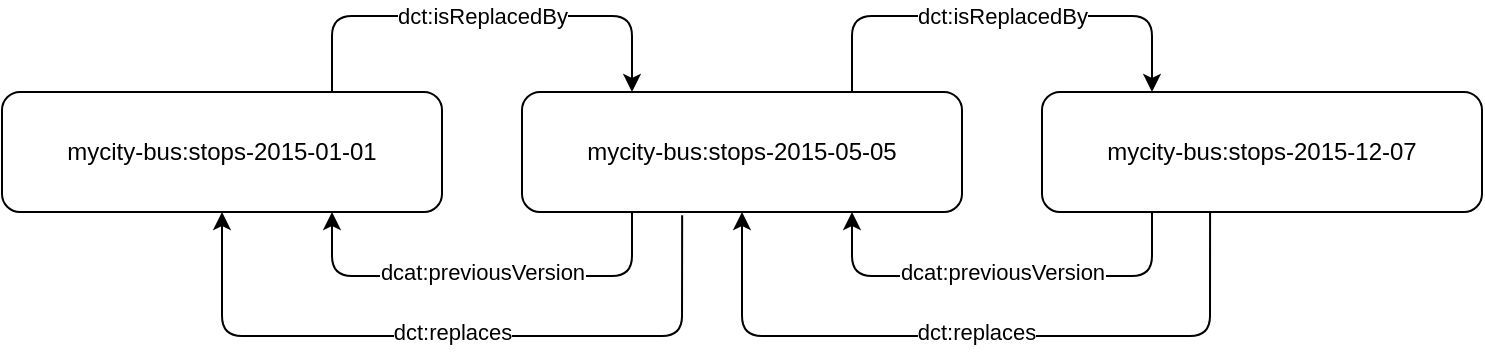 <mxfile version="14.4.3" type="device"><diagram id="zFocH5qZz75w4V4DaWB2" name="Page-1"><mxGraphModel dx="1022" dy="380" grid="1" gridSize="10" guides="1" tooltips="1" connect="1" arrows="1" fold="1" page="1" pageScale="1" pageWidth="850" pageHeight="1100" math="0" shadow="0"><root><mxCell id="0"/><mxCell id="1" parent="0"/><mxCell id="XtZ0acnD53-WB9p8dm7F-2" value="mycity-bus:stops-2015-01-01" style="rounded=1;whiteSpace=wrap;html=1;" parent="1" vertex="1"><mxGeometry y="258" width="220" height="60" as="geometry"/></mxCell><mxCell id="XtZ0acnD53-WB9p8dm7F-3" value="mycity-bus:stops-2015-05-05" style="rounded=1;whiteSpace=wrap;html=1;" parent="1" vertex="1"><mxGeometry x="260" y="258" width="220" height="60" as="geometry"/></mxCell><mxCell id="XtZ0acnD53-WB9p8dm7F-4" value="mycity-bus:stops-2015-12-07" style="rounded=1;whiteSpace=wrap;html=1;" parent="1" vertex="1"><mxGeometry x="520" y="258" width="220" height="60" as="geometry"/></mxCell><mxCell id="XtZ0acnD53-WB9p8dm7F-25" value="" style="endArrow=classic;html=1;exitX=0.25;exitY=1;exitDx=0;exitDy=0;entryX=0.75;entryY=1;entryDx=0;entryDy=0;" parent="1" source="XtZ0acnD53-WB9p8dm7F-3" target="XtZ0acnD53-WB9p8dm7F-2" edge="1"><mxGeometry relative="1" as="geometry"><mxPoint x="380" y="340" as="sourcePoint"/><mxPoint x="192.5" y="318" as="targetPoint"/><Array as="points"><mxPoint x="315" y="350"/><mxPoint x="165" y="350"/></Array></mxGeometry></mxCell><mxCell id="XtZ0acnD53-WB9p8dm7F-26" value="dcat:previousVersion" style="edgeLabel;resizable=0;html=1;align=center;verticalAlign=middle;" parent="XtZ0acnD53-WB9p8dm7F-25" connectable="0" vertex="1"><mxGeometry relative="1" as="geometry"><mxPoint y="-2" as="offset"/></mxGeometry></mxCell><mxCell id="XtZ0acnD53-WB9p8dm7F-27" value="" style="endArrow=classic;html=1;exitX=0.25;exitY=1;exitDx=0;exitDy=0;entryX=0.75;entryY=1;entryDx=0;entryDy=0;" parent="1" source="XtZ0acnD53-WB9p8dm7F-4" target="XtZ0acnD53-WB9p8dm7F-3" edge="1"><mxGeometry relative="1" as="geometry"><mxPoint x="631" y="318" as="sourcePoint"/><mxPoint x="370" y="318" as="targetPoint"/><Array as="points"><mxPoint x="575" y="350"/><mxPoint x="425" y="350"/></Array></mxGeometry></mxCell><mxCell id="XtZ0acnD53-WB9p8dm7F-28" value="dcat:previousVersion" style="edgeLabel;resizable=0;html=1;align=center;verticalAlign=middle;" parent="XtZ0acnD53-WB9p8dm7F-27" connectable="0" vertex="1"><mxGeometry relative="1" as="geometry"><mxPoint y="-2" as="offset"/></mxGeometry></mxCell><mxCell id="J134yG-I2VAxtAecPscO-1" value="" style="endArrow=classic;html=1;exitX=0.364;exitY=1.028;exitDx=0;exitDy=0;entryX=0.5;entryY=1;entryDx=0;entryDy=0;exitPerimeter=0;" parent="1" source="XtZ0acnD53-WB9p8dm7F-3" target="XtZ0acnD53-WB9p8dm7F-2" edge="1"><mxGeometry relative="1" as="geometry"><mxPoint x="325" y="328" as="sourcePoint"/><mxPoint x="175" y="328" as="targetPoint"/><Array as="points"><mxPoint x="340" y="380"/><mxPoint x="110" y="380"/></Array></mxGeometry></mxCell><mxCell id="J134yG-I2VAxtAecPscO-2" value="dct:replaces" style="edgeLabel;resizable=0;html=1;align=center;verticalAlign=middle;" parent="J134yG-I2VAxtAecPscO-1" connectable="0" vertex="1"><mxGeometry relative="1" as="geometry"><mxPoint y="-2" as="offset"/></mxGeometry></mxCell><mxCell id="J134yG-I2VAxtAecPscO-5" value="" style="endArrow=classic;html=1;exitX=0.75;exitY=0;exitDx=0;exitDy=0;entryX=0.25;entryY=0;entryDx=0;entryDy=0;" parent="1" source="XtZ0acnD53-WB9p8dm7F-2" target="XtZ0acnD53-WB9p8dm7F-3" edge="1"><mxGeometry relative="1" as="geometry"><mxPoint x="370" y="200" as="sourcePoint"/><mxPoint x="470" y="200" as="targetPoint"/><Array as="points"><mxPoint x="165" y="220"/><mxPoint x="315" y="220"/></Array></mxGeometry></mxCell><mxCell id="J134yG-I2VAxtAecPscO-6" value="dct:isReplacedBy" style="edgeLabel;resizable=0;html=1;align=center;verticalAlign=middle;" parent="J134yG-I2VAxtAecPscO-5" connectable="0" vertex="1"><mxGeometry relative="1" as="geometry"/></mxCell><mxCell id="FDgYtNzco5qW-7b5W89H-1" value="" style="endArrow=classic;html=1;exitX=0.5;exitY=0;exitDx=0;exitDy=0;entryX=0.25;entryY=0;entryDx=0;entryDy=0;" edge="1" parent="1" target="XtZ0acnD53-WB9p8dm7F-4"><mxGeometry relative="1" as="geometry"><mxPoint x="425" y="258" as="sourcePoint"/><mxPoint x="685" y="258" as="targetPoint"/><Array as="points"><mxPoint x="425" y="220"/><mxPoint x="575" y="220"/></Array></mxGeometry></mxCell><mxCell id="FDgYtNzco5qW-7b5W89H-2" value="dct:isReplacedBy" style="edgeLabel;resizable=0;html=1;align=center;verticalAlign=middle;" connectable="0" vertex="1" parent="FDgYtNzco5qW-7b5W89H-1"><mxGeometry relative="1" as="geometry"/></mxCell><mxCell id="FDgYtNzco5qW-7b5W89H-3" value="" style="endArrow=classic;html=1;entryX=0.5;entryY=1;entryDx=0;entryDy=0;exitX=0.382;exitY=1.006;exitDx=0;exitDy=0;exitPerimeter=0;" edge="1" parent="1" source="XtZ0acnD53-WB9p8dm7F-4" target="XtZ0acnD53-WB9p8dm7F-3"><mxGeometry relative="1" as="geometry"><mxPoint x="606" y="318" as="sourcePoint"/><mxPoint x="400" y="318" as="targetPoint"/><Array as="points"><mxPoint x="604" y="380"/><mxPoint x="370" y="380"/></Array></mxGeometry></mxCell><mxCell id="FDgYtNzco5qW-7b5W89H-4" value="dct:replaces" style="edgeLabel;resizable=0;html=1;align=center;verticalAlign=middle;" connectable="0" vertex="1" parent="FDgYtNzco5qW-7b5W89H-3"><mxGeometry relative="1" as="geometry"><mxPoint y="-2" as="offset"/></mxGeometry></mxCell></root></mxGraphModel></diagram></mxfile>